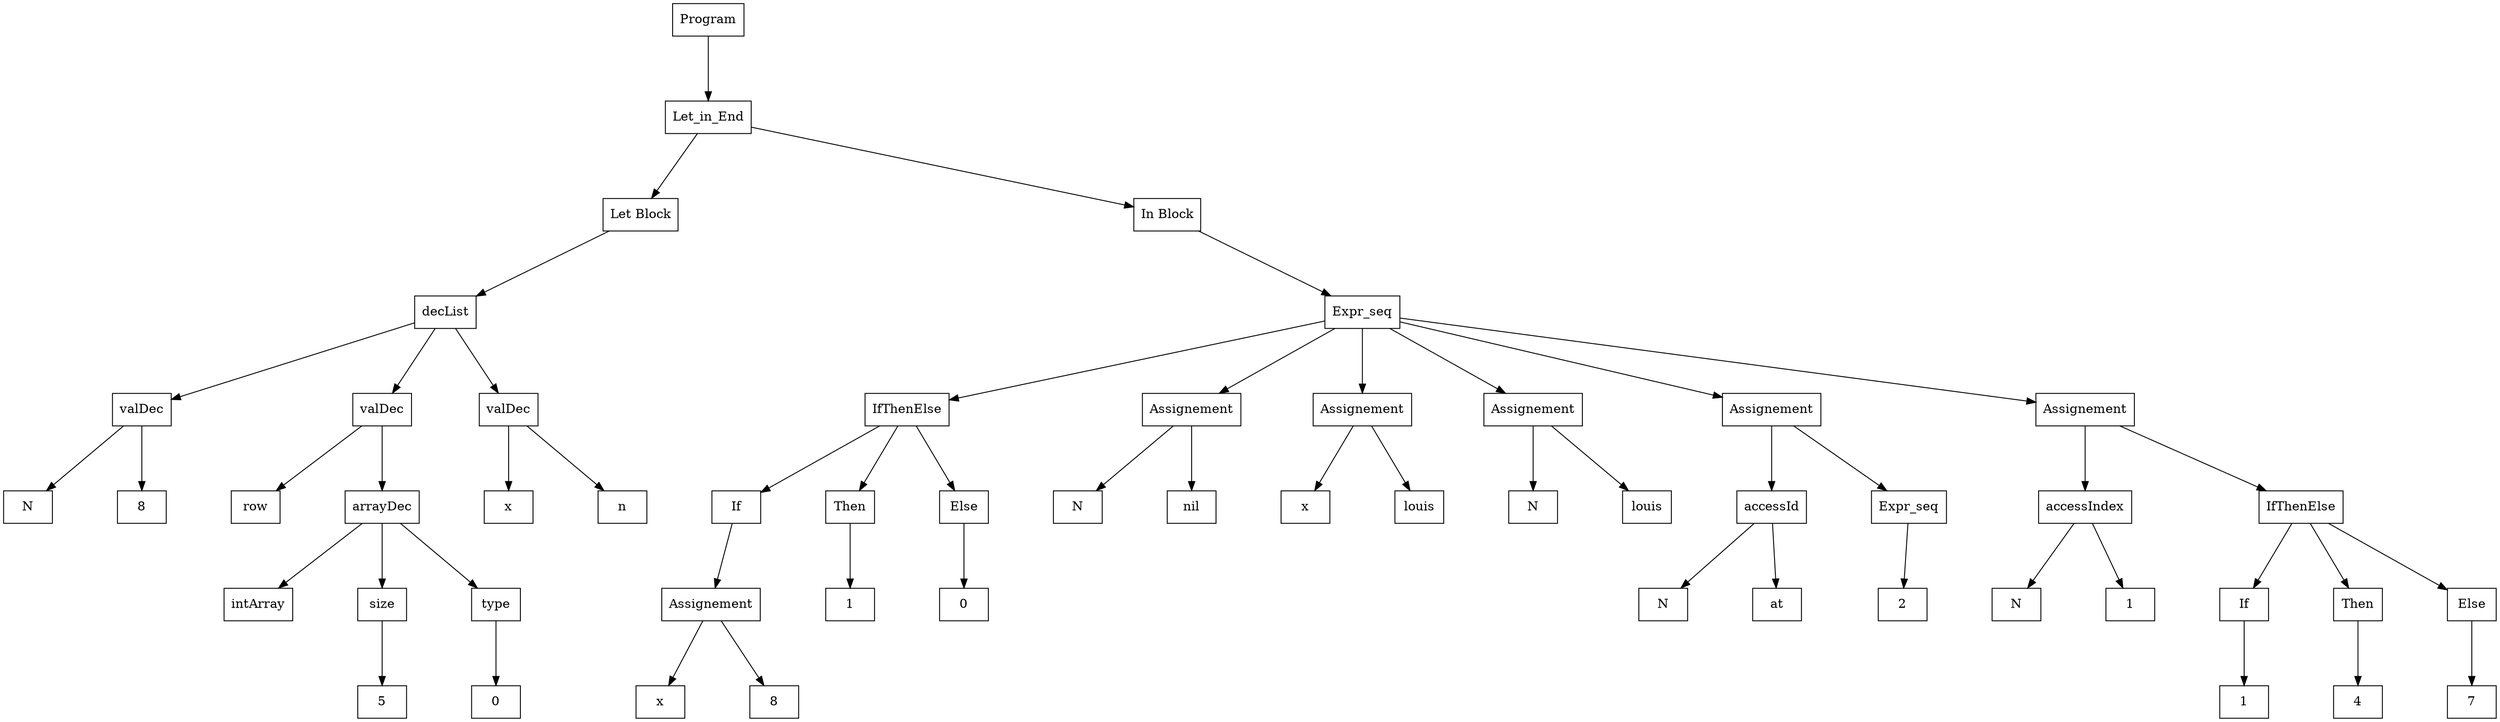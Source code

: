 digraph "ast"{

	nodesep=1;
	ranksep=1;

	N2 [label="Let Block", shape="box"];
	N3 [label="decList", shape="box"];
	N4 [label="valDec", shape="box"];
	N5 [label="N", shape="box"];
	N6 [label="8", shape="box"];
	N7 [label="valDec", shape="box"];
	N8 [label="row", shape="box"];
	N9 [label="arrayDec", shape="box"];
	N10 [label="intArray", shape="box"];
	N11 [label="5", shape="box"];
	N12 [label="size", shape="box"];
	N13 [label="0", shape="box"];
	N14 [label="type", shape="box"];
	N15 [label="valDec", shape="box"];
	N16 [label="x", shape="box"];
	N17 [label="n", shape="box"];
	N1 [label="Let_in_End", shape="box"];
	N18 [label="In Block", shape="box"];
	N19 [label="Expr_seq", shape="box"];
	N20 [label="IfThenElse", shape="box"];
	N21 [label="If", shape="box"];
	N22 [label="Then", shape="box"];
	N23 [label="Assignement", shape="box"];
	N24 [label="x", shape="box"];
	N25 [label="8", shape="box"];
	N26 [label="1", shape="box"];
	N27 [label="Else", shape="box"];
	N28 [label="0", shape="box"];
	N29 [label="Assignement", shape="box"];
	N30 [label="N", shape="box"];
	N31 [label="nil", shape="box"];
	N32 [label="Assignement", shape="box"];
	N33 [label="x", shape="box"];
	N34 [label="louis", shape="box"];
	N35 [label="Assignement", shape="box"];
	N36 [label="N", shape="box"];
	N37 [label="louis", shape="box"];
	N38 [label="Assignement", shape="box"];
	N40 [label="N", shape="box"];
	N41 [label="at", shape="box"];
	N39 [label="accessId", shape="box"];
	N42 [label="Expr_seq", shape="box"];
	N43 [label="2", shape="box"];
	N44 [label="Assignement", shape="box"];
	N46 [label="N", shape="box"];
	N47 [label="1", shape="box"];
	N45 [label="accessIndex", shape="box"];
	N48 [label="IfThenElse", shape="box"];
	N49 [label="If", shape="box"];
	N50 [label="Then", shape="box"];
	N51 [label="1", shape="box"];
	N52 [label="4", shape="box"];
	N53 [label="Else", shape="box"];
	N54 [label="7", shape="box"];
	N0 [label="Program", shape="box"];

	N4 -> N5; 
	N4 -> N6; 
	N3 -> N4; 
	N9 -> N10; 
	N9 -> N12; 
	N12 -> N11; 
	N9 -> N14; 
	N14 -> N13; 
	N7 -> N8; 
	N7 -> N9; 
	N3 -> N7; 
	N15 -> N16; 
	N15 -> N17; 
	N3 -> N15; 
	N1 -> N2; 
	N2 -> N3; 
	N1 -> N18; 
	N20 -> N21; 
	N20 -> N22; 
	N23 -> N24; 
	N23 -> N25; 
	N21 -> N23; 
	N22 -> N26; 
	N20 -> N27; 
	N27 -> N28; 
	N19 -> N20; 
	N29 -> N30; 
	N29 -> N31; 
	N19 -> N29; 
	N32 -> N33; 
	N32 -> N34; 
	N19 -> N32; 
	N35 -> N36; 
	N35 -> N37; 
	N19 -> N35; 
	N39 -> N40; 
	N39 -> N41; 
	N38 -> N39; 
	N42 -> N43; 
	N38 -> N42; 
	N19 -> N38; 
	N45 -> N46; 
	N45 -> N47; 
	N44 -> N45; 
	N48 -> N49; 
	N48 -> N50; 
	N49 -> N51; 
	N50 -> N52; 
	N48 -> N53; 
	N53 -> N54; 
	N44 -> N48; 
	N19 -> N44; 
	N18 -> N19; 
	N0 -> N1; 
}